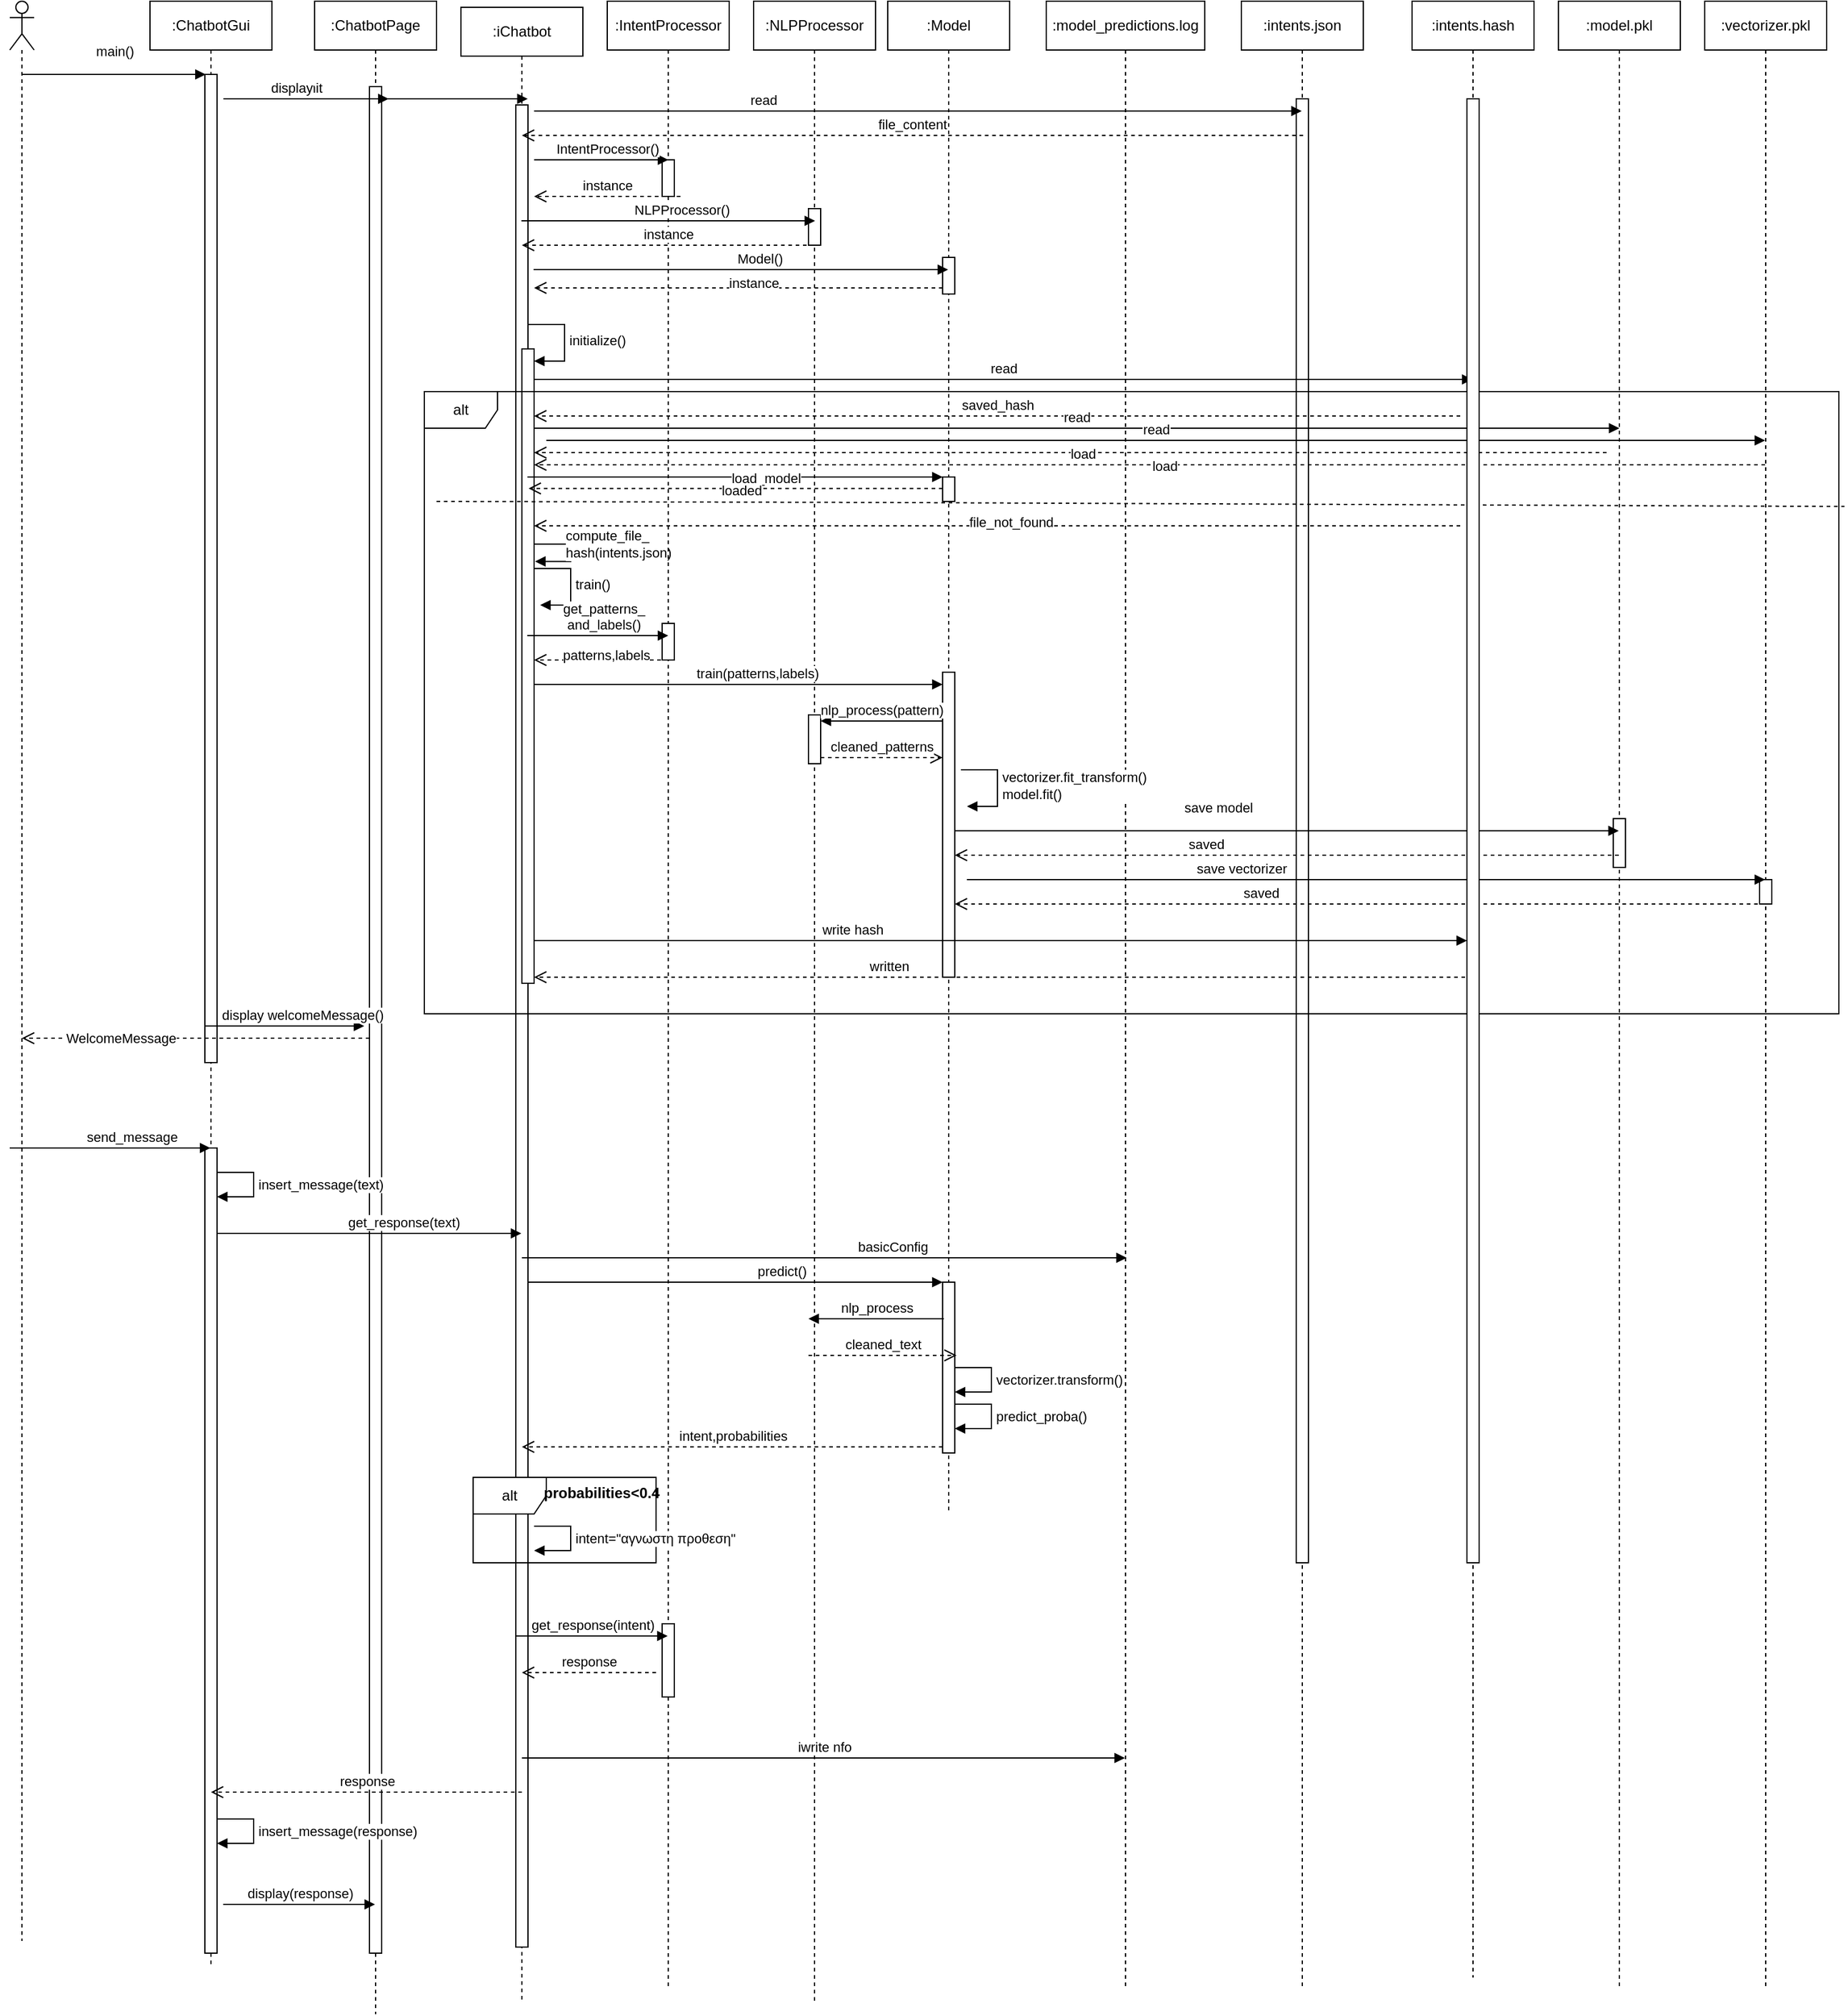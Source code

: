 <mxfile version="26.2.2">
  <diagram name="Page-1" id="2YBvvXClWsGukQMizWep">
    <mxGraphModel dx="857" dy="1100" grid="1" gridSize="10" guides="1" tooltips="1" connect="1" arrows="1" fold="1" page="1" pageScale="1" pageWidth="850" pageHeight="1100" math="0" shadow="0">
      <root>
        <mxCell id="0" />
        <mxCell id="1" parent="0" />
        <mxCell id="aM9ryv3xv72pqoxQDRHE-5" value=":ChatbotGui" style="shape=umlLifeline;perimeter=lifelinePerimeter;whiteSpace=wrap;html=1;container=0;dropTarget=0;collapsible=0;recursiveResize=0;outlineConnect=0;portConstraint=eastwest;newEdgeStyle={&quot;edgeStyle&quot;:&quot;elbowEdgeStyle&quot;,&quot;elbow&quot;:&quot;vertical&quot;,&quot;curved&quot;:0,&quot;rounded&quot;:0};" parent="1" vertex="1">
          <mxGeometry x="325" y="40" width="100" height="1610" as="geometry" />
        </mxCell>
        <mxCell id="7IC_i16BfGvNrHtrnn1v-14" value="" style="html=1;points=[[0,0,0,0,5],[0,1,0,0,-5],[1,0,0,0,5],[1,1,0,0,-5]];perimeter=orthogonalPerimeter;outlineConnect=0;targetShapes=umlLifeline;portConstraint=eastwest;newEdgeStyle={&quot;curved&quot;:0,&quot;rounded&quot;:0};" vertex="1" parent="aM9ryv3xv72pqoxQDRHE-5">
          <mxGeometry x="45" y="60" width="10" height="810" as="geometry" />
        </mxCell>
        <mxCell id="7IC_i16BfGvNrHtrnn1v-106" value="" style="html=1;points=[[0,0,0,0,5],[0,1,0,0,-5],[1,0,0,0,5],[1,1,0,0,-5]];perimeter=orthogonalPerimeter;outlineConnect=0;targetShapes=umlLifeline;portConstraint=eastwest;newEdgeStyle={&quot;curved&quot;:0,&quot;rounded&quot;:0};" vertex="1" parent="aM9ryv3xv72pqoxQDRHE-5">
          <mxGeometry x="45" y="940" width="10" height="660" as="geometry" />
        </mxCell>
        <mxCell id="7IC_i16BfGvNrHtrnn1v-1" value="" style="shape=umlLifeline;perimeter=lifelinePerimeter;whiteSpace=wrap;html=1;container=1;dropTarget=0;collapsible=0;recursiveResize=0;outlineConnect=0;portConstraint=eastwest;newEdgeStyle={&quot;curved&quot;:0,&quot;rounded&quot;:0};participant=umlActor;" vertex="1" parent="1">
          <mxGeometry x="210" y="40" width="20" height="1590" as="geometry" />
        </mxCell>
        <mxCell id="7IC_i16BfGvNrHtrnn1v-4" value=":ChatbotPage" style="shape=umlLifeline;perimeter=lifelinePerimeter;whiteSpace=wrap;html=1;container=0;dropTarget=0;collapsible=0;recursiveResize=0;outlineConnect=0;portConstraint=eastwest;newEdgeStyle={&quot;edgeStyle&quot;:&quot;elbowEdgeStyle&quot;,&quot;elbow&quot;:&quot;vertical&quot;,&quot;curved&quot;:0,&quot;rounded&quot;:0};" vertex="1" parent="1">
          <mxGeometry x="460" y="40" width="100" height="1650" as="geometry" />
        </mxCell>
        <mxCell id="7IC_i16BfGvNrHtrnn1v-89" value="" style="html=1;points=[[0,0,0,0,5],[0,1,0,0,-5],[1,0,0,0,5],[1,1,0,0,-5]];perimeter=orthogonalPerimeter;outlineConnect=0;targetShapes=umlLifeline;portConstraint=eastwest;newEdgeStyle={&quot;curved&quot;:0,&quot;rounded&quot;:0};" vertex="1" parent="7IC_i16BfGvNrHtrnn1v-4">
          <mxGeometry x="45" y="70" width="10" height="1530" as="geometry" />
        </mxCell>
        <mxCell id="7IC_i16BfGvNrHtrnn1v-5" value=":model.pkl" style="shape=umlLifeline;perimeter=lifelinePerimeter;whiteSpace=wrap;html=1;container=0;dropTarget=0;collapsible=0;recursiveResize=0;outlineConnect=0;portConstraint=eastwest;newEdgeStyle={&quot;edgeStyle&quot;:&quot;elbowEdgeStyle&quot;,&quot;elbow&quot;:&quot;vertical&quot;,&quot;curved&quot;:0,&quot;rounded&quot;:0};" vertex="1" parent="1">
          <mxGeometry x="1480" y="40" width="100" height="1630" as="geometry" />
        </mxCell>
        <mxCell id="7IC_i16BfGvNrHtrnn1v-78" value="" style="html=1;points=[[0,0,0,0,5],[0,1,0,0,-5],[1,0,0,0,5],[1,1,0,0,-5]];perimeter=orthogonalPerimeter;outlineConnect=0;targetShapes=umlLifeline;portConstraint=eastwest;newEdgeStyle={&quot;curved&quot;:0,&quot;rounded&quot;:0};" vertex="1" parent="7IC_i16BfGvNrHtrnn1v-5">
          <mxGeometry x="45" y="670" width="10" height="40" as="geometry" />
        </mxCell>
        <mxCell id="7IC_i16BfGvNrHtrnn1v-6" value=":intents.hash" style="shape=umlLifeline;perimeter=lifelinePerimeter;whiteSpace=wrap;html=1;container=0;dropTarget=0;collapsible=0;recursiveResize=0;outlineConnect=0;portConstraint=eastwest;newEdgeStyle={&quot;edgeStyle&quot;:&quot;elbowEdgeStyle&quot;,&quot;elbow&quot;:&quot;vertical&quot;,&quot;curved&quot;:0,&quot;rounded&quot;:0};" vertex="1" parent="1">
          <mxGeometry x="1360" y="40" width="100" height="1620" as="geometry" />
        </mxCell>
        <mxCell id="7IC_i16BfGvNrHtrnn1v-85" value="" style="html=1;points=[[0,0,0,0,5],[0,1,0,0,-5],[1,0,0,0,5],[1,1,0,0,-5]];perimeter=orthogonalPerimeter;outlineConnect=0;targetShapes=umlLifeline;portConstraint=eastwest;newEdgeStyle={&quot;curved&quot;:0,&quot;rounded&quot;:0};" vertex="1" parent="7IC_i16BfGvNrHtrnn1v-6">
          <mxGeometry x="45" y="770" width="10" height="30" as="geometry" />
        </mxCell>
        <mxCell id="7IC_i16BfGvNrHtrnn1v-83" value="write hash" style="html=1;verticalAlign=bottom;endArrow=block;curved=0;rounded=0;" edge="1" parent="7IC_i16BfGvNrHtrnn1v-6" source="7IC_i16BfGvNrHtrnn1v-85" target="7IC_i16BfGvNrHtrnn1v-6">
          <mxGeometry x="NaN" y="509" width="80" relative="1" as="geometry">
            <mxPoint x="-365.001" y="768.18" as="sourcePoint" />
            <mxPoint x="179.11" y="768.18" as="targetPoint" />
            <mxPoint x="-509" y="-15" as="offset" />
          </mxGeometry>
        </mxCell>
        <mxCell id="7IC_i16BfGvNrHtrnn1v-7" value=":intents.json" style="shape=umlLifeline;perimeter=lifelinePerimeter;whiteSpace=wrap;html=1;container=0;dropTarget=0;collapsible=0;recursiveResize=0;outlineConnect=0;portConstraint=eastwest;newEdgeStyle={&quot;edgeStyle&quot;:&quot;elbowEdgeStyle&quot;,&quot;elbow&quot;:&quot;vertical&quot;,&quot;curved&quot;:0,&quot;rounded&quot;:0};" vertex="1" parent="1">
          <mxGeometry x="1220" y="40" width="100" height="1630" as="geometry" />
        </mxCell>
        <mxCell id="7IC_i16BfGvNrHtrnn1v-24" value="" style="html=1;points=[[0,0,0,0,5],[0,1,0,0,-5],[1,0,0,0,5],[1,1,0,0,-5]];perimeter=orthogonalPerimeter;outlineConnect=0;targetShapes=umlLifeline;portConstraint=eastwest;newEdgeStyle={&quot;curved&quot;:0,&quot;rounded&quot;:0};" vertex="1" parent="7IC_i16BfGvNrHtrnn1v-7">
          <mxGeometry x="45" y="80" width="10" height="1200" as="geometry" />
        </mxCell>
        <mxCell id="7IC_i16BfGvNrHtrnn1v-8" value=":model_predictions.log" style="shape=umlLifeline;perimeter=lifelinePerimeter;whiteSpace=wrap;html=1;container=0;dropTarget=0;collapsible=0;recursiveResize=0;outlineConnect=0;portConstraint=eastwest;newEdgeStyle={&quot;edgeStyle&quot;:&quot;elbowEdgeStyle&quot;,&quot;elbow&quot;:&quot;vertical&quot;,&quot;curved&quot;:0,&quot;rounded&quot;:0};" vertex="1" parent="1">
          <mxGeometry x="1060" y="40" width="130" height="1630" as="geometry" />
        </mxCell>
        <mxCell id="7IC_i16BfGvNrHtrnn1v-10" value=":iChatbot" style="shape=umlLifeline;perimeter=lifelinePerimeter;whiteSpace=wrap;html=1;container=0;dropTarget=0;collapsible=0;recursiveResize=0;outlineConnect=0;portConstraint=eastwest;newEdgeStyle={&quot;edgeStyle&quot;:&quot;elbowEdgeStyle&quot;,&quot;elbow&quot;:&quot;vertical&quot;,&quot;curved&quot;:0,&quot;rounded&quot;:0};" vertex="1" parent="1">
          <mxGeometry x="580" y="45" width="100" height="1635" as="geometry" />
        </mxCell>
        <mxCell id="7IC_i16BfGvNrHtrnn1v-21" value="" style="html=1;points=[[0,0,0,0,5],[0,1,0,0,-5],[1,0,0,0,5],[1,1,0,0,-5]];perimeter=orthogonalPerimeter;outlineConnect=0;targetShapes=umlLifeline;portConstraint=eastwest;newEdgeStyle={&quot;curved&quot;:0,&quot;rounded&quot;:0};" vertex="1" parent="7IC_i16BfGvNrHtrnn1v-10">
          <mxGeometry x="45" y="80" width="10" height="1510" as="geometry" />
        </mxCell>
        <mxCell id="7IC_i16BfGvNrHtrnn1v-54" value="" style="html=1;points=[[0,0,0,0,5],[0,1,0,0,-5],[1,0,0,0,5],[1,1,0,0,-5]];perimeter=orthogonalPerimeter;outlineConnect=0;targetShapes=umlLifeline;portConstraint=eastwest;newEdgeStyle={&quot;curved&quot;:0,&quot;rounded&quot;:0};" vertex="1" parent="7IC_i16BfGvNrHtrnn1v-10">
          <mxGeometry x="50" y="280" width="10" height="520" as="geometry" />
        </mxCell>
        <mxCell id="7IC_i16BfGvNrHtrnn1v-55" value="initialize()" style="html=1;align=left;spacingLeft=2;endArrow=block;rounded=0;edgeStyle=orthogonalEdgeStyle;curved=0;rounded=0;" edge="1" target="7IC_i16BfGvNrHtrnn1v-54" parent="7IC_i16BfGvNrHtrnn1v-10">
          <mxGeometry relative="1" as="geometry">
            <mxPoint x="55" y="260" as="sourcePoint" />
            <Array as="points">
              <mxPoint x="85" y="290" />
            </Array>
          </mxGeometry>
        </mxCell>
        <mxCell id="7IC_i16BfGvNrHtrnn1v-65" value="compute_file_&lt;div&gt;hash&lt;span style=&quot;background-color: light-dark(#ffffff, var(--ge-dark-color, #121212)); color: light-dark(rgb(0, 0, 0), rgb(255, 255, 255));&quot;&gt;(intents.json)&lt;/span&gt;&lt;/div&gt;" style="html=1;align=left;spacingLeft=2;endArrow=block;rounded=0;edgeStyle=orthogonalEdgeStyle;curved=0;rounded=0;entryX=1.082;entryY=0.335;entryDx=0;entryDy=0;entryPerimeter=0;" edge="1" parent="7IC_i16BfGvNrHtrnn1v-10" target="7IC_i16BfGvNrHtrnn1v-54">
          <mxGeometry relative="1" as="geometry">
            <mxPoint x="60" y="410" as="sourcePoint" />
            <Array as="points">
              <mxPoint x="60" y="440" />
              <mxPoint x="90" y="440" />
              <mxPoint x="90" y="454" />
            </Array>
            <mxPoint x="65" y="440" as="targetPoint" />
          </mxGeometry>
        </mxCell>
        <mxCell id="7IC_i16BfGvNrHtrnn1v-66" value="train()" style="html=1;align=left;spacingLeft=2;endArrow=block;rounded=0;edgeStyle=orthogonalEdgeStyle;curved=0;rounded=0;" edge="1" parent="7IC_i16BfGvNrHtrnn1v-10">
          <mxGeometry relative="1" as="geometry">
            <mxPoint x="60" y="460" as="sourcePoint" />
            <Array as="points">
              <mxPoint x="90" y="490" />
            </Array>
            <mxPoint x="65" y="490" as="targetPoint" />
          </mxGeometry>
        </mxCell>
        <mxCell id="7IC_i16BfGvNrHtrnn1v-11" value=":IntentProcessor" style="shape=umlLifeline;perimeter=lifelinePerimeter;whiteSpace=wrap;html=1;container=0;dropTarget=0;collapsible=0;recursiveResize=0;outlineConnect=0;portConstraint=eastwest;newEdgeStyle={&quot;edgeStyle&quot;:&quot;elbowEdgeStyle&quot;,&quot;elbow&quot;:&quot;vertical&quot;,&quot;curved&quot;:0,&quot;rounded&quot;:0};size=40;" vertex="1" parent="1">
          <mxGeometry x="700" y="40" width="100" height="1630" as="geometry" />
        </mxCell>
        <mxCell id="7IC_i16BfGvNrHtrnn1v-23" value="" style="html=1;points=[[0,0,0,0,5],[0,1,0,0,-5],[1,0,0,0,5],[1,1,0,0,-5]];perimeter=orthogonalPerimeter;outlineConnect=0;targetShapes=umlLifeline;portConstraint=eastwest;newEdgeStyle={&quot;curved&quot;:0,&quot;rounded&quot;:0};" vertex="1" parent="7IC_i16BfGvNrHtrnn1v-11">
          <mxGeometry x="45" y="130" width="10" height="30" as="geometry" />
        </mxCell>
        <mxCell id="7IC_i16BfGvNrHtrnn1v-120" value="" style="html=1;points=[[0,0,0,0,5],[0,1,0,0,-5],[1,0,0,0,5],[1,1,0,0,-5]];perimeter=orthogonalPerimeter;outlineConnect=0;targetShapes=umlLifeline;portConstraint=eastwest;newEdgeStyle={&quot;curved&quot;:0,&quot;rounded&quot;:0};" vertex="1" parent="7IC_i16BfGvNrHtrnn1v-11">
          <mxGeometry x="45" y="1330" width="10" height="60" as="geometry" />
        </mxCell>
        <mxCell id="7IC_i16BfGvNrHtrnn1v-12" value=":NLPProcessor" style="shape=umlLifeline;perimeter=lifelinePerimeter;whiteSpace=wrap;html=1;container=0;dropTarget=0;collapsible=0;recursiveResize=0;outlineConnect=0;portConstraint=eastwest;newEdgeStyle={&quot;edgeStyle&quot;:&quot;elbowEdgeStyle&quot;,&quot;elbow&quot;:&quot;vertical&quot;,&quot;curved&quot;:0,&quot;rounded&quot;:0};" vertex="1" parent="1">
          <mxGeometry x="820" y="40" width="100" height="1640" as="geometry" />
        </mxCell>
        <mxCell id="7IC_i16BfGvNrHtrnn1v-48" value="" style="html=1;points=[[0,0,0,0,5],[0,1,0,0,-5],[1,0,0,0,5],[1,1,0,0,-5]];perimeter=orthogonalPerimeter;outlineConnect=0;targetShapes=umlLifeline;portConstraint=eastwest;newEdgeStyle={&quot;curved&quot;:0,&quot;rounded&quot;:0};" vertex="1" parent="7IC_i16BfGvNrHtrnn1v-12">
          <mxGeometry x="45" y="170" width="10" height="30" as="geometry" />
        </mxCell>
        <mxCell id="7IC_i16BfGvNrHtrnn1v-13" value=":Model" style="shape=umlLifeline;perimeter=lifelinePerimeter;whiteSpace=wrap;html=1;container=0;dropTarget=0;collapsible=0;recursiveResize=0;outlineConnect=0;portConstraint=eastwest;newEdgeStyle={&quot;edgeStyle&quot;:&quot;elbowEdgeStyle&quot;,&quot;elbow&quot;:&quot;vertical&quot;,&quot;curved&quot;:0,&quot;rounded&quot;:0};" vertex="1" parent="1">
          <mxGeometry x="930" y="40" width="100" height="1240" as="geometry" />
        </mxCell>
        <mxCell id="7IC_i16BfGvNrHtrnn1v-51" value="" style="html=1;points=[[0,0,0,0,5],[0,1,0,0,-5],[1,0,0,0,5],[1,1,0,0,-5]];perimeter=orthogonalPerimeter;outlineConnect=0;targetShapes=umlLifeline;portConstraint=eastwest;newEdgeStyle={&quot;curved&quot;:0,&quot;rounded&quot;:0};" vertex="1" parent="7IC_i16BfGvNrHtrnn1v-13">
          <mxGeometry x="45" y="210" width="10" height="30" as="geometry" />
        </mxCell>
        <mxCell id="7IC_i16BfGvNrHtrnn1v-111" value="" style="html=1;points=[[0,0,0,0,5],[0,1,0,0,-5],[1,0,0,0,5],[1,1,0,0,-5]];perimeter=orthogonalPerimeter;outlineConnect=0;targetShapes=umlLifeline;portConstraint=eastwest;newEdgeStyle={&quot;curved&quot;:0,&quot;rounded&quot;:0};" vertex="1" parent="7IC_i16BfGvNrHtrnn1v-13">
          <mxGeometry x="45" y="1050" width="10" height="140" as="geometry" />
        </mxCell>
        <mxCell id="7IC_i16BfGvNrHtrnn1v-42" value="main()" style="html=1;verticalAlign=bottom;endArrow=block;curved=0;rounded=0;" edge="1" parent="1">
          <mxGeometry y="10" width="80" relative="1" as="geometry">
            <mxPoint x="220.004" y="100" as="sourcePoint" />
            <mxPoint x="370.68" y="100" as="targetPoint" />
            <mxPoint as="offset" />
          </mxGeometry>
        </mxCell>
        <mxCell id="7IC_i16BfGvNrHtrnn1v-43" value="init" style="html=1;verticalAlign=bottom;endArrow=block;curved=0;rounded=0;" edge="1" parent="1">
          <mxGeometry x="-0.401" width="80" relative="1" as="geometry">
            <mxPoint x="385.25" y="120" as="sourcePoint" />
            <mxPoint x="634.75" y="120" as="targetPoint" />
            <mxPoint x="-1" as="offset" />
          </mxGeometry>
        </mxCell>
        <mxCell id="7IC_i16BfGvNrHtrnn1v-44" value="read" style="html=1;verticalAlign=bottom;endArrow=block;curved=0;rounded=0;" edge="1" parent="1" target="7IC_i16BfGvNrHtrnn1v-7">
          <mxGeometry x="-0.401" width="80" relative="1" as="geometry">
            <mxPoint x="640" y="130" as="sourcePoint" />
            <mxPoint x="754.75" y="130" as="targetPoint" />
            <mxPoint x="-1" as="offset" />
          </mxGeometry>
        </mxCell>
        <mxCell id="7IC_i16BfGvNrHtrnn1v-45" value="file_content" style="html=1;verticalAlign=bottom;endArrow=open;dashed=1;endSize=8;curved=0;rounded=0;" edge="1" parent="1" target="7IC_i16BfGvNrHtrnn1v-10">
          <mxGeometry relative="1" as="geometry">
            <mxPoint x="1270.67" y="150.0" as="sourcePoint" />
            <mxPoint x="750.003" y="150.0" as="targetPoint" />
          </mxGeometry>
        </mxCell>
        <mxCell id="7IC_i16BfGvNrHtrnn1v-46" value="IntentProcessor()" style="html=1;verticalAlign=bottom;endArrow=block;curved=0;rounded=0;" edge="1" parent="1">
          <mxGeometry x="0.091" width="80" relative="1" as="geometry">
            <mxPoint x="640" y="170" as="sourcePoint" />
            <mxPoint x="750" y="170" as="targetPoint" />
            <mxPoint as="offset" />
          </mxGeometry>
        </mxCell>
        <mxCell id="7IC_i16BfGvNrHtrnn1v-47" value="instance" style="html=1;verticalAlign=bottom;endArrow=open;dashed=1;endSize=8;curved=0;rounded=0;" edge="1" parent="1">
          <mxGeometry relative="1" as="geometry">
            <mxPoint x="760" y="200" as="sourcePoint" />
            <mxPoint x="640" y="200" as="targetPoint" />
          </mxGeometry>
        </mxCell>
        <mxCell id="7IC_i16BfGvNrHtrnn1v-49" value="NLPProcessor()" style="html=1;verticalAlign=bottom;endArrow=block;curved=0;rounded=0;" edge="1" parent="1">
          <mxGeometry x="0.091" width="80" relative="1" as="geometry">
            <mxPoint x="629.592" y="220" as="sourcePoint" />
            <mxPoint x="870.41" y="220" as="targetPoint" />
            <mxPoint as="offset" />
          </mxGeometry>
        </mxCell>
        <mxCell id="7IC_i16BfGvNrHtrnn1v-50" value="instance" style="html=1;verticalAlign=bottom;endArrow=open;dashed=1;endSize=8;curved=0;rounded=0;" edge="1" parent="1" source="7IC_i16BfGvNrHtrnn1v-12" target="7IC_i16BfGvNrHtrnn1v-10">
          <mxGeometry relative="1" as="geometry">
            <mxPoint x="760" y="230" as="sourcePoint" />
            <mxPoint x="640" y="230" as="targetPoint" />
            <Array as="points">
              <mxPoint x="810" y="240" />
            </Array>
          </mxGeometry>
        </mxCell>
        <mxCell id="7IC_i16BfGvNrHtrnn1v-52" value="Model()" style="html=1;verticalAlign=bottom;endArrow=block;curved=0;rounded=0;" edge="1" parent="1" target="7IC_i16BfGvNrHtrnn1v-13">
          <mxGeometry x="0.091" width="80" relative="1" as="geometry">
            <mxPoint x="639.592" y="260" as="sourcePoint" />
            <mxPoint x="880.41" y="260" as="targetPoint" />
            <mxPoint as="offset" />
          </mxGeometry>
        </mxCell>
        <mxCell id="7IC_i16BfGvNrHtrnn1v-53" value="instance" style="html=1;verticalAlign=bottom;endArrow=open;dashed=1;endSize=8;curved=0;rounded=0;exitX=0;exitY=1;exitDx=0;exitDy=-5;exitPerimeter=0;" edge="1" parent="1" source="7IC_i16BfGvNrHtrnn1v-51">
          <mxGeometry x="-0.075" y="5" relative="1" as="geometry">
            <mxPoint x="881" y="274.33" as="sourcePoint" />
            <mxPoint x="640" y="275" as="targetPoint" />
            <Array as="points" />
            <mxPoint as="offset" />
          </mxGeometry>
        </mxCell>
        <mxCell id="7IC_i16BfGvNrHtrnn1v-56" value="read" style="html=1;verticalAlign=bottom;endArrow=block;curved=0;rounded=0;" edge="1" parent="1" target="7IC_i16BfGvNrHtrnn1v-6">
          <mxGeometry width="80" relative="1" as="geometry">
            <mxPoint x="640" y="350" as="sourcePoint" />
            <mxPoint x="720" y="350" as="targetPoint" />
          </mxGeometry>
        </mxCell>
        <mxCell id="7IC_i16BfGvNrHtrnn1v-57" value="alt" style="shape=umlFrame;whiteSpace=wrap;html=1;pointerEvents=0;" vertex="1" parent="1">
          <mxGeometry x="550" y="360" width="1160" height="510" as="geometry" />
        </mxCell>
        <mxCell id="7IC_i16BfGvNrHtrnn1v-58" value="" style="endArrow=none;dashed=1;html=1;rounded=0;entryX=1.004;entryY=0.116;entryDx=0;entryDy=0;entryPerimeter=0;" edge="1" parent="1">
          <mxGeometry width="50" height="50" relative="1" as="geometry">
            <mxPoint x="560" y="450" as="sourcePoint" />
            <mxPoint x="1714.64" y="454.16" as="targetPoint" />
            <Array as="points">
              <mxPoint x="926.44" y="450.9" />
            </Array>
          </mxGeometry>
        </mxCell>
        <mxCell id="7IC_i16BfGvNrHtrnn1v-61" value="saved_hash" style="html=1;verticalAlign=bottom;endArrow=open;dashed=1;endSize=8;curved=0;rounded=0;" edge="1" parent="1">
          <mxGeometry relative="1" as="geometry">
            <mxPoint x="1399.5" y="380.0" as="sourcePoint" />
            <mxPoint x="640" y="380.0" as="targetPoint" />
          </mxGeometry>
        </mxCell>
        <mxCell id="7IC_i16BfGvNrHtrnn1v-62" value="file_not_found" style="html=1;verticalAlign=bottom;endArrow=open;dashed=1;endSize=8;curved=0;rounded=0;" edge="1" parent="1">
          <mxGeometry x="-0.027" y="6" relative="1" as="geometry">
            <mxPoint x="1399.5" y="470" as="sourcePoint" />
            <mxPoint x="640" y="470" as="targetPoint" />
            <mxPoint x="1" as="offset" />
          </mxGeometry>
        </mxCell>
        <mxCell id="7IC_i16BfGvNrHtrnn1v-63" value=":vectorizer.pkl" style="shape=umlLifeline;perimeter=lifelinePerimeter;whiteSpace=wrap;html=1;container=0;dropTarget=0;collapsible=0;recursiveResize=0;outlineConnect=0;portConstraint=eastwest;newEdgeStyle={&quot;edgeStyle&quot;:&quot;elbowEdgeStyle&quot;,&quot;elbow&quot;:&quot;vertical&quot;,&quot;curved&quot;:0,&quot;rounded&quot;:0};" vertex="1" parent="1">
          <mxGeometry x="1600" y="40" width="100" height="1630" as="geometry" />
        </mxCell>
        <mxCell id="7IC_i16BfGvNrHtrnn1v-80" value="" style="html=1;points=[[0,0,0,0,5],[0,1,0,0,-5],[1,0,0,0,5],[1,1,0,0,-5]];perimeter=orthogonalPerimeter;outlineConnect=0;targetShapes=umlLifeline;portConstraint=eastwest;newEdgeStyle={&quot;curved&quot;:0,&quot;rounded&quot;:0};" vertex="1" parent="7IC_i16BfGvNrHtrnn1v-63">
          <mxGeometry x="45" y="720" width="10" height="20" as="geometry" />
        </mxCell>
        <mxCell id="7IC_i16BfGvNrHtrnn1v-67" value="" style="html=1;points=[[0,0,0,0,5],[0,1,0,0,-5],[1,0,0,0,5],[1,1,0,0,-5]];perimeter=orthogonalPerimeter;outlineConnect=0;targetShapes=umlLifeline;portConstraint=eastwest;newEdgeStyle={&quot;curved&quot;:0,&quot;rounded&quot;:0};" vertex="1" parent="1">
          <mxGeometry x="745" y="550" width="10" height="30" as="geometry" />
        </mxCell>
        <mxCell id="7IC_i16BfGvNrHtrnn1v-68" value="get_patterns_&lt;div&gt;and_labels()&lt;/div&gt;" style="html=1;verticalAlign=bottom;endArrow=block;curved=0;rounded=0;" edge="1" parent="1">
          <mxGeometry x="0.091" width="80" relative="1" as="geometry">
            <mxPoint x="634.389" y="560" as="sourcePoint" />
            <mxPoint x="750" y="560" as="targetPoint" />
            <mxPoint as="offset" />
          </mxGeometry>
        </mxCell>
        <mxCell id="7IC_i16BfGvNrHtrnn1v-69" value="patterns,labels" style="html=1;verticalAlign=bottom;endArrow=open;dashed=1;endSize=8;curved=0;rounded=0;" edge="1" parent="1">
          <mxGeometry x="-0.075" y="5" relative="1" as="geometry">
            <mxPoint x="750" y="580" as="sourcePoint" />
            <mxPoint x="640" y="580" as="targetPoint" />
            <Array as="points" />
            <mxPoint as="offset" />
          </mxGeometry>
        </mxCell>
        <mxCell id="7IC_i16BfGvNrHtrnn1v-70" value="" style="html=1;points=[[0,0,0,0,5],[0,1,0,0,-5],[1,0,0,0,5],[1,1,0,0,-5]];perimeter=orthogonalPerimeter;outlineConnect=0;targetShapes=umlLifeline;portConstraint=eastwest;newEdgeStyle={&quot;curved&quot;:0,&quot;rounded&quot;:0};" vertex="1" parent="1">
          <mxGeometry x="975" y="590" width="10" height="250" as="geometry" />
        </mxCell>
        <mxCell id="7IC_i16BfGvNrHtrnn1v-71" value="train(patterns,labels)" style="html=1;verticalAlign=bottom;endArrow=block;curved=0;rounded=0;" edge="1" parent="1">
          <mxGeometry x="0.091" width="80" relative="1" as="geometry">
            <mxPoint x="639.889" y="600" as="sourcePoint" />
            <mxPoint x="975" y="600" as="targetPoint" />
            <mxPoint as="offset" />
          </mxGeometry>
        </mxCell>
        <mxCell id="7IC_i16BfGvNrHtrnn1v-72" value="" style="html=1;points=[[0,0,0,0,5],[0,1,0,0,-5],[1,0,0,0,5],[1,1,0,0,-5]];perimeter=orthogonalPerimeter;outlineConnect=0;targetShapes=umlLifeline;portConstraint=eastwest;newEdgeStyle={&quot;curved&quot;:0,&quot;rounded&quot;:0};" vertex="1" parent="1">
          <mxGeometry x="865" y="625" width="10" height="40" as="geometry" />
        </mxCell>
        <mxCell id="7IC_i16BfGvNrHtrnn1v-73" value="nlp_process(pattern)" style="html=1;verticalAlign=bottom;endArrow=block;curved=0;rounded=0;entryX=1;entryY=0;entryDx=0;entryDy=5;entryPerimeter=0;" edge="1" parent="1">
          <mxGeometry width="80" relative="1" as="geometry">
            <mxPoint x="975" y="630" as="sourcePoint" />
            <mxPoint x="875" y="630" as="targetPoint" />
          </mxGeometry>
        </mxCell>
        <mxCell id="7IC_i16BfGvNrHtrnn1v-75" value="cleaned_patterns" style="html=1;verticalAlign=bottom;endArrow=open;dashed=1;endSize=8;curved=0;rounded=0;exitX=1;exitY=1;exitDx=0;exitDy=-5;exitPerimeter=0;" edge="1" parent="1" source="7IC_i16BfGvNrHtrnn1v-72" target="7IC_i16BfGvNrHtrnn1v-70">
          <mxGeometry relative="1" as="geometry">
            <mxPoint x="960" y="550" as="sourcePoint" />
            <mxPoint x="880" y="550" as="targetPoint" />
          </mxGeometry>
        </mxCell>
        <mxCell id="7IC_i16BfGvNrHtrnn1v-76" value="vectorizer.fit_transform()&lt;div&gt;model.fit()&lt;/div&gt;" style="html=1;align=left;spacingLeft=2;endArrow=block;rounded=0;edgeStyle=orthogonalEdgeStyle;curved=0;rounded=0;" edge="1" parent="1">
          <mxGeometry relative="1" as="geometry">
            <mxPoint x="990" y="670" as="sourcePoint" />
            <Array as="points">
              <mxPoint x="1020" y="700" />
            </Array>
            <mxPoint x="995" y="700" as="targetPoint" />
          </mxGeometry>
        </mxCell>
        <mxCell id="7IC_i16BfGvNrHtrnn1v-77" value="save model" style="html=1;verticalAlign=bottom;endArrow=block;curved=0;rounded=0;" edge="1" parent="1" target="7IC_i16BfGvNrHtrnn1v-5">
          <mxGeometry x="-0.21" y="10" width="80" relative="1" as="geometry">
            <mxPoint x="984.889" y="720" as="sourcePoint" />
            <mxPoint x="1320" y="720" as="targetPoint" />
            <mxPoint x="1" as="offset" />
          </mxGeometry>
        </mxCell>
        <mxCell id="7IC_i16BfGvNrHtrnn1v-79" value="saved" style="html=1;verticalAlign=bottom;endArrow=open;dashed=1;endSize=8;curved=0;rounded=0;" edge="1" parent="1">
          <mxGeometry x="0.247" relative="1" as="geometry">
            <mxPoint x="1529.5" y="740" as="sourcePoint" />
            <mxPoint x="985.0" y="740" as="targetPoint" />
            <mxPoint x="1" as="offset" />
          </mxGeometry>
        </mxCell>
        <mxCell id="7IC_i16BfGvNrHtrnn1v-81" value="save vectorizer" style="html=1;verticalAlign=bottom;endArrow=block;curved=0;rounded=0;" edge="1" parent="1">
          <mxGeometry x="-0.312" width="80" relative="1" as="geometry">
            <mxPoint x="994.889" y="760" as="sourcePoint" />
            <mxPoint x="1649.5" y="760.0" as="targetPoint" />
            <mxPoint as="offset" />
          </mxGeometry>
        </mxCell>
        <mxCell id="7IC_i16BfGvNrHtrnn1v-82" value="saved" style="html=1;verticalAlign=bottom;endArrow=open;dashed=1;endSize=8;curved=0;rounded=0;" edge="1" parent="1" source="7IC_i16BfGvNrHtrnn1v-63">
          <mxGeometry x="0.247" relative="1" as="geometry">
            <mxPoint x="1529.5" y="780" as="sourcePoint" />
            <mxPoint x="985.0" y="780" as="targetPoint" />
            <mxPoint x="1" as="offset" />
          </mxGeometry>
        </mxCell>
        <mxCell id="7IC_i16BfGvNrHtrnn1v-84" value="" style="html=1;verticalAlign=bottom;endArrow=block;curved=0;rounded=0;" edge="1" parent="1" source="7IC_i16BfGvNrHtrnn1v-54" target="7IC_i16BfGvNrHtrnn1v-85">
          <mxGeometry x="-0.21" y="10" width="80" relative="1" as="geometry">
            <mxPoint x="984.999" y="808.18" as="sourcePoint" />
            <mxPoint x="1399" y="808" as="targetPoint" />
            <mxPoint x="1" as="offset" />
          </mxGeometry>
        </mxCell>
        <mxCell id="7IC_i16BfGvNrHtrnn1v-88" value="written" style="html=1;verticalAlign=bottom;endArrow=open;dashed=1;endSize=8;curved=0;rounded=0;entryX=1;entryY=1;entryDx=0;entryDy=-5;entryPerimeter=0;" edge="1" parent="1" source="7IC_i16BfGvNrHtrnn1v-6" target="7IC_i16BfGvNrHtrnn1v-54">
          <mxGeometry x="0.247" relative="1" as="geometry">
            <mxPoint x="1529.5" y="838.18" as="sourcePoint" />
            <mxPoint x="985.0" y="838.18" as="targetPoint" />
            <mxPoint x="1" as="offset" />
          </mxGeometry>
        </mxCell>
        <mxCell id="7IC_i16BfGvNrHtrnn1v-90" value="display welcomeMessage()" style="html=1;verticalAlign=bottom;endArrow=block;curved=0;rounded=0;" edge="1" parent="1">
          <mxGeometry x="0.224" width="80" relative="1" as="geometry">
            <mxPoint x="370" y="880" as="sourcePoint" />
            <mxPoint x="500.68" y="880" as="targetPoint" />
            <mxPoint as="offset" />
          </mxGeometry>
        </mxCell>
        <mxCell id="7IC_i16BfGvNrHtrnn1v-91" value="" style="html=1;verticalAlign=bottom;endArrow=open;dashed=1;endSize=8;curved=0;rounded=0;" edge="1" parent="1" target="7IC_i16BfGvNrHtrnn1v-1">
          <mxGeometry x="0.362" relative="1" as="geometry">
            <mxPoint x="505" y="890" as="sourcePoint" />
            <mxPoint x="425" y="890" as="targetPoint" />
            <mxPoint as="offset" />
          </mxGeometry>
        </mxCell>
        <mxCell id="7IC_i16BfGvNrHtrnn1v-93" value="WelcomeMessage" style="edgeLabel;html=1;align=center;verticalAlign=middle;resizable=0;points=[];" vertex="1" connectable="0" parent="7IC_i16BfGvNrHtrnn1v-91">
          <mxGeometry x="0.435" relative="1" as="geometry">
            <mxPoint as="offset" />
          </mxGeometry>
        </mxCell>
        <mxCell id="7IC_i16BfGvNrHtrnn1v-92" value="display" style="html=1;verticalAlign=bottom;endArrow=block;curved=0;rounded=0;" edge="1" parent="1">
          <mxGeometry x="-0.235" width="80" relative="1" as="geometry">
            <mxPoint x="390" y="120" as="sourcePoint" />
            <mxPoint x="520.68" y="120" as="targetPoint" />
            <mxPoint x="1" as="offset" />
          </mxGeometry>
        </mxCell>
        <mxCell id="7IC_i16BfGvNrHtrnn1v-94" value="read" style="html=1;verticalAlign=bottom;endArrow=block;curved=0;rounded=0;entryX=0.5;entryY=0.393;entryDx=0;entryDy=0;entryPerimeter=0;" edge="1" parent="1">
          <mxGeometry width="80" relative="1" as="geometry">
            <mxPoint x="640" y="390.0" as="sourcePoint" />
            <mxPoint x="1530" y="390.0" as="targetPoint" />
          </mxGeometry>
        </mxCell>
        <mxCell id="7IC_i16BfGvNrHtrnn1v-95" value="read" style="html=1;verticalAlign=bottom;endArrow=block;curved=0;rounded=0;" edge="1" parent="1">
          <mxGeometry width="80" relative="1" as="geometry">
            <mxPoint x="650" y="400.0" as="sourcePoint" />
            <mxPoint x="1649.5" y="400" as="targetPoint" />
          </mxGeometry>
        </mxCell>
        <mxCell id="7IC_i16BfGvNrHtrnn1v-98" value="load" style="html=1;verticalAlign=bottom;endArrow=open;dashed=1;endSize=8;curved=0;rounded=0;" edge="1" parent="1">
          <mxGeometry x="-0.023" y="10" relative="1" as="geometry">
            <mxPoint x="1519.5" y="410" as="sourcePoint" />
            <mxPoint x="640" y="410" as="targetPoint" />
            <mxPoint as="offset" />
          </mxGeometry>
        </mxCell>
        <mxCell id="7IC_i16BfGvNrHtrnn1v-99" value="load" style="html=1;verticalAlign=bottom;endArrow=open;dashed=1;endSize=8;curved=0;rounded=0;" edge="1" parent="1" source="7IC_i16BfGvNrHtrnn1v-63">
          <mxGeometry x="-0.023" y="10" relative="1" as="geometry">
            <mxPoint x="1529.5" y="420" as="sourcePoint" />
            <mxPoint x="640" y="420" as="targetPoint" />
            <mxPoint as="offset" />
          </mxGeometry>
        </mxCell>
        <mxCell id="7IC_i16BfGvNrHtrnn1v-100" value="" style="html=1;points=[[0,0,0,0,5],[0,1,0,0,-5],[1,0,0,0,5],[1,1,0,0,-5]];perimeter=orthogonalPerimeter;outlineConnect=0;targetShapes=umlLifeline;portConstraint=eastwest;newEdgeStyle={&quot;curved&quot;:0,&quot;rounded&quot;:0};" vertex="1" parent="1">
          <mxGeometry x="975" y="430" width="10" height="20" as="geometry" />
        </mxCell>
        <mxCell id="7IC_i16BfGvNrHtrnn1v-101" value="load_model" style="html=1;verticalAlign=bottom;endArrow=block;curved=0;rounded=0;" edge="1" parent="1">
          <mxGeometry x="0.148" y="-10" width="80" relative="1" as="geometry">
            <mxPoint x="634.592" y="430" as="sourcePoint" />
            <mxPoint x="975" y="430" as="targetPoint" />
            <mxPoint as="offset" />
          </mxGeometry>
        </mxCell>
        <mxCell id="7IC_i16BfGvNrHtrnn1v-102" value="loaded" style="html=1;verticalAlign=bottom;endArrow=open;dashed=1;endSize=8;curved=0;rounded=0;" edge="1" parent="1">
          <mxGeometry x="-0.028" y="11" relative="1" as="geometry">
            <mxPoint x="975" y="439.38" as="sourcePoint" />
            <mxPoint x="635.5" y="439.38" as="targetPoint" />
            <mxPoint as="offset" />
          </mxGeometry>
        </mxCell>
        <mxCell id="7IC_i16BfGvNrHtrnn1v-103" value="send_message" style="html=1;verticalAlign=bottom;endArrow=block;curved=0;rounded=0;" edge="1" parent="1" target="aM9ryv3xv72pqoxQDRHE-5">
          <mxGeometry x="0.224" width="80" relative="1" as="geometry">
            <mxPoint x="210" y="980" as="sourcePoint" />
            <mxPoint x="340.68" y="980" as="targetPoint" />
            <mxPoint as="offset" />
          </mxGeometry>
        </mxCell>
        <mxCell id="7IC_i16BfGvNrHtrnn1v-105" value="insert_message(text)" style="html=1;align=left;spacingLeft=2;endArrow=block;rounded=0;edgeStyle=orthogonalEdgeStyle;curved=0;rounded=0;" edge="1" parent="1">
          <mxGeometry relative="1" as="geometry">
            <mxPoint x="380" y="1000" as="sourcePoint" />
            <Array as="points">
              <mxPoint x="410" y="1000" />
              <mxPoint x="410" y="1020" />
            </Array>
            <mxPoint x="380" y="1020" as="targetPoint" />
          </mxGeometry>
        </mxCell>
        <mxCell id="7IC_i16BfGvNrHtrnn1v-108" value="get_response(text)" style="html=1;verticalAlign=bottom;endArrow=block;curved=0;rounded=0;" edge="1" parent="1" target="7IC_i16BfGvNrHtrnn1v-10">
          <mxGeometry x="0.224" width="80" relative="1" as="geometry">
            <mxPoint x="380" y="1050" as="sourcePoint" />
            <mxPoint x="500" y="1050" as="targetPoint" />
            <mxPoint as="offset" />
          </mxGeometry>
        </mxCell>
        <mxCell id="7IC_i16BfGvNrHtrnn1v-109" value="basicConfig" style="html=1;verticalAlign=bottom;endArrow=block;curved=0;rounded=0;" edge="1" parent="1" source="7IC_i16BfGvNrHtrnn1v-10">
          <mxGeometry x="0.224" width="80" relative="1" as="geometry">
            <mxPoint x="510" y="1070" as="sourcePoint" />
            <mxPoint x="1126" y="1070" as="targetPoint" />
            <mxPoint as="offset" />
          </mxGeometry>
        </mxCell>
        <mxCell id="7IC_i16BfGvNrHtrnn1v-110" value="predict()" style="html=1;verticalAlign=bottom;endArrow=block;curved=0;rounded=0;" edge="1" parent="1" target="7IC_i16BfGvNrHtrnn1v-111">
          <mxGeometry x="0.224" width="80" relative="1" as="geometry">
            <mxPoint x="634.5" y="1090" as="sourcePoint" />
            <mxPoint x="975" y="1090" as="targetPoint" />
            <mxPoint as="offset" />
          </mxGeometry>
        </mxCell>
        <mxCell id="7IC_i16BfGvNrHtrnn1v-112" value="nlp_process" style="html=1;verticalAlign=bottom;endArrow=block;curved=0;rounded=0;" edge="1" parent="1">
          <mxGeometry width="80" relative="1" as="geometry">
            <mxPoint x="976" y="1120" as="sourcePoint" />
            <mxPoint x="865" y="1120" as="targetPoint" />
          </mxGeometry>
        </mxCell>
        <mxCell id="7IC_i16BfGvNrHtrnn1v-113" value="cleaned_text" style="html=1;verticalAlign=bottom;endArrow=open;dashed=1;endSize=8;curved=0;rounded=0;" edge="1" parent="1">
          <mxGeometry relative="1" as="geometry">
            <mxPoint x="865" y="1150" as="sourcePoint" />
            <mxPoint x="986.5" y="1150" as="targetPoint" />
          </mxGeometry>
        </mxCell>
        <mxCell id="7IC_i16BfGvNrHtrnn1v-114" value="vectorizer.transform()" style="html=1;align=left;spacingLeft=2;endArrow=block;rounded=0;edgeStyle=orthogonalEdgeStyle;curved=0;rounded=0;" edge="1" parent="1">
          <mxGeometry relative="1" as="geometry">
            <mxPoint x="985" y="1160" as="sourcePoint" />
            <Array as="points">
              <mxPoint x="1015" y="1160" />
              <mxPoint x="1015" y="1180" />
            </Array>
            <mxPoint x="985" y="1180" as="targetPoint" />
          </mxGeometry>
        </mxCell>
        <mxCell id="7IC_i16BfGvNrHtrnn1v-115" value="predict_proba()" style="html=1;align=left;spacingLeft=2;endArrow=block;rounded=0;edgeStyle=orthogonalEdgeStyle;curved=0;rounded=0;" edge="1" parent="1">
          <mxGeometry relative="1" as="geometry">
            <mxPoint x="985" y="1190" as="sourcePoint" />
            <Array as="points">
              <mxPoint x="1015" y="1190" />
              <mxPoint x="1015" y="1210" />
            </Array>
            <mxPoint x="985" y="1210" as="targetPoint" />
          </mxGeometry>
        </mxCell>
        <mxCell id="7IC_i16BfGvNrHtrnn1v-116" value="intent,probabilities" style="html=1;verticalAlign=bottom;endArrow=open;dashed=1;endSize=8;curved=0;rounded=0;exitX=0;exitY=1;exitDx=0;exitDy=-5;exitPerimeter=0;" edge="1" parent="1" source="7IC_i16BfGvNrHtrnn1v-111" target="7IC_i16BfGvNrHtrnn1v-10">
          <mxGeometry relative="1" as="geometry">
            <mxPoint x="900" y="1090" as="sourcePoint" />
            <mxPoint x="820" y="1090" as="targetPoint" />
          </mxGeometry>
        </mxCell>
        <mxCell id="7IC_i16BfGvNrHtrnn1v-117" value="alt" style="shape=umlFrame;whiteSpace=wrap;html=1;pointerEvents=0;" vertex="1" parent="1">
          <mxGeometry x="590" y="1250" width="150" height="70" as="geometry" />
        </mxCell>
        <mxCell id="7IC_i16BfGvNrHtrnn1v-118" value="probabilities&amp;lt;0.4" style="text;align=center;fontStyle=1;verticalAlign=middle;spacingLeft=3;spacingRight=3;strokeColor=none;rotatable=0;points=[[0,0.5],[1,0.5]];portConstraint=eastwest;html=1;" vertex="1" parent="1">
          <mxGeometry x="660" y="1250" width="70" height="26" as="geometry" />
        </mxCell>
        <mxCell id="7IC_i16BfGvNrHtrnn1v-119" value="intent=&quot;αγνωστη προθεση&quot;" style="html=1;align=left;spacingLeft=2;endArrow=block;rounded=0;edgeStyle=orthogonalEdgeStyle;curved=0;rounded=0;" edge="1" parent="1">
          <mxGeometry relative="1" as="geometry">
            <mxPoint x="640" y="1290" as="sourcePoint" />
            <Array as="points">
              <mxPoint x="670" y="1290" />
              <mxPoint x="670" y="1310" />
            </Array>
            <mxPoint x="640" y="1310" as="targetPoint" />
          </mxGeometry>
        </mxCell>
        <mxCell id="7IC_i16BfGvNrHtrnn1v-121" value="get_response(intent)" style="html=1;verticalAlign=bottom;endArrow=block;curved=0;rounded=0;" edge="1" parent="1" target="7IC_i16BfGvNrHtrnn1v-11">
          <mxGeometry width="80" relative="1" as="geometry">
            <mxPoint x="625" y="1380" as="sourcePoint" />
            <mxPoint x="705" y="1380" as="targetPoint" />
          </mxGeometry>
        </mxCell>
        <mxCell id="7IC_i16BfGvNrHtrnn1v-122" value="response" style="html=1;verticalAlign=bottom;endArrow=open;dashed=1;endSize=8;curved=0;rounded=0;" edge="1" parent="1" target="7IC_i16BfGvNrHtrnn1v-10">
          <mxGeometry relative="1" as="geometry">
            <mxPoint x="740" y="1410" as="sourcePoint" />
            <mxPoint x="655" y="1410" as="targetPoint" />
          </mxGeometry>
        </mxCell>
        <mxCell id="7IC_i16BfGvNrHtrnn1v-123" value="iwrite nfo" style="html=1;verticalAlign=bottom;endArrow=block;curved=0;rounded=0;" edge="1" parent="1" target="7IC_i16BfGvNrHtrnn1v-8">
          <mxGeometry width="80" relative="1" as="geometry">
            <mxPoint x="630" y="1480" as="sourcePoint" />
            <mxPoint x="710" y="1480" as="targetPoint" />
          </mxGeometry>
        </mxCell>
        <mxCell id="7IC_i16BfGvNrHtrnn1v-124" value="response" style="html=1;verticalAlign=bottom;endArrow=open;dashed=1;endSize=8;curved=0;rounded=0;" edge="1" parent="1" target="aM9ryv3xv72pqoxQDRHE-5">
          <mxGeometry relative="1" as="geometry">
            <mxPoint x="630" y="1508" as="sourcePoint" />
            <mxPoint x="550" y="1508" as="targetPoint" />
          </mxGeometry>
        </mxCell>
        <mxCell id="7IC_i16BfGvNrHtrnn1v-125" value="insert_message(response)" style="html=1;align=left;spacingLeft=2;endArrow=block;rounded=0;edgeStyle=orthogonalEdgeStyle;curved=0;rounded=0;" edge="1" parent="1">
          <mxGeometry relative="1" as="geometry">
            <mxPoint x="380" y="1530" as="sourcePoint" />
            <Array as="points">
              <mxPoint x="410" y="1530" />
              <mxPoint x="410" y="1550" />
            </Array>
            <mxPoint x="380" y="1550" as="targetPoint" />
          </mxGeometry>
        </mxCell>
        <mxCell id="7IC_i16BfGvNrHtrnn1v-126" value="display(response)" style="html=1;verticalAlign=bottom;endArrow=block;curved=0;rounded=0;" edge="1" parent="1" target="7IC_i16BfGvNrHtrnn1v-4">
          <mxGeometry width="80" relative="1" as="geometry">
            <mxPoint x="385" y="1600" as="sourcePoint" />
            <mxPoint x="465" y="1600" as="targetPoint" />
          </mxGeometry>
        </mxCell>
        <mxCell id="7IC_i16BfGvNrHtrnn1v-127" value="" style="html=1;points=[[0,0,0,0,5],[0,1,0,0,-5],[1,0,0,0,5],[1,1,0,0,-5]];perimeter=orthogonalPerimeter;outlineConnect=0;targetShapes=umlLifeline;portConstraint=eastwest;newEdgeStyle={&quot;curved&quot;:0,&quot;rounded&quot;:0};" vertex="1" parent="1">
          <mxGeometry x="1405" y="120" width="10" height="1200" as="geometry" />
        </mxCell>
      </root>
    </mxGraphModel>
  </diagram>
</mxfile>
